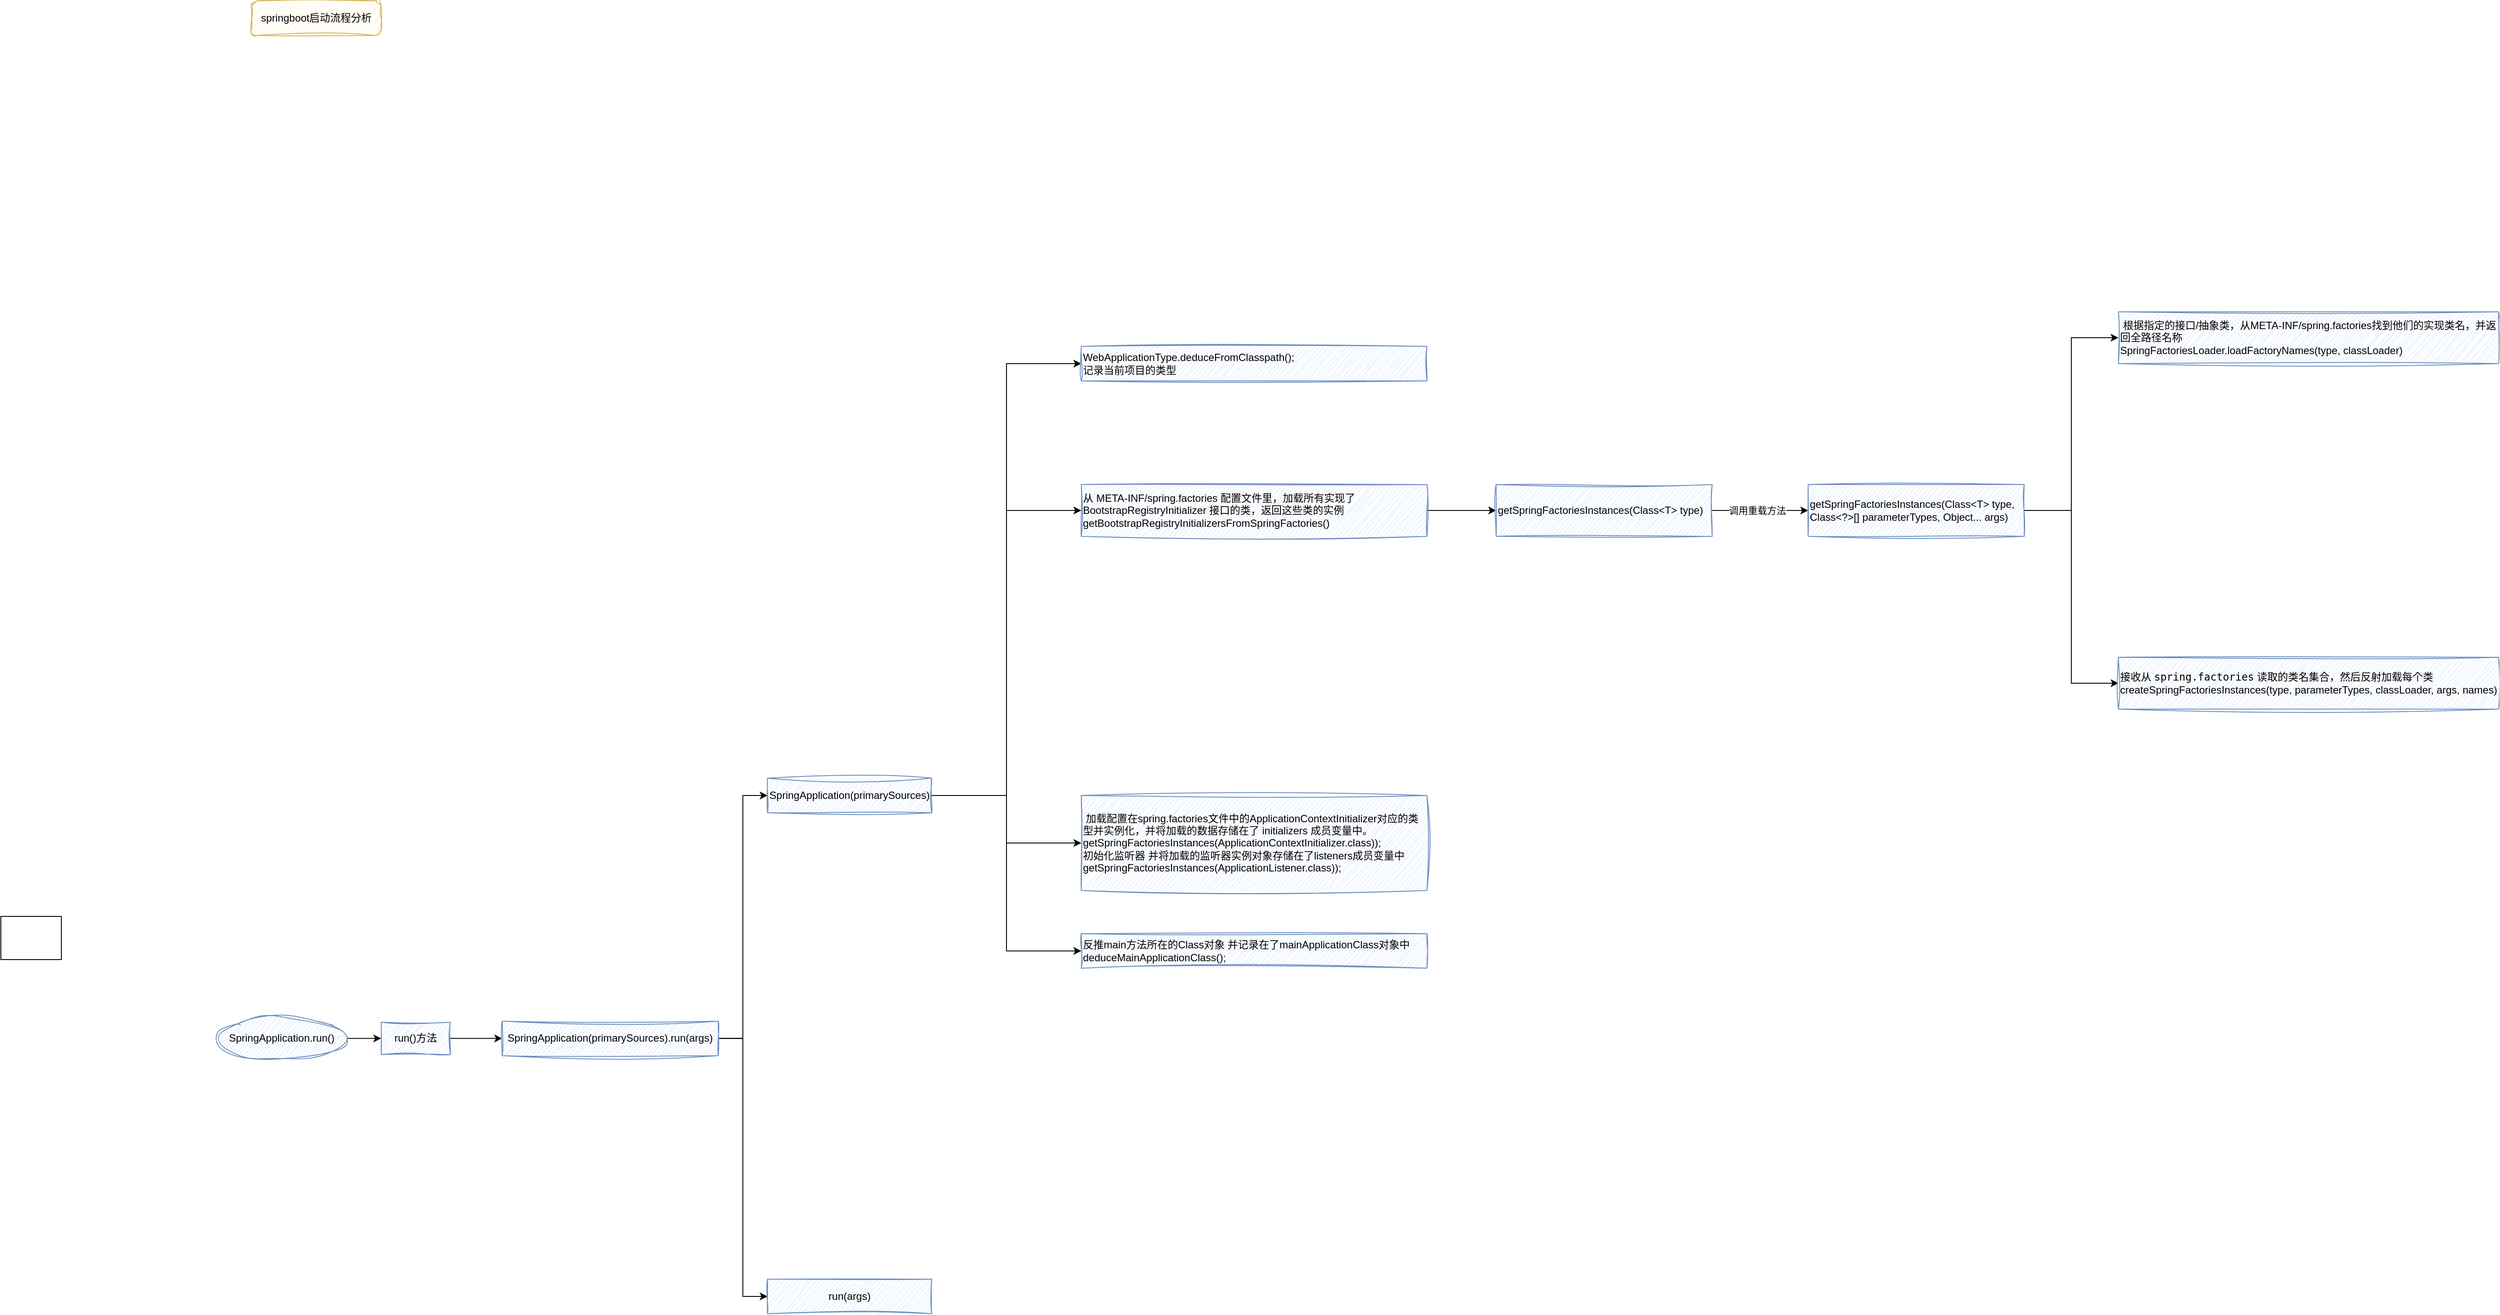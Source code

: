 <mxfile version="27.1.6">
  <diagram name="第 1 页" id="eMFeoTP_9UUyZn8uqYhF">
    <mxGraphModel dx="2040" dy="730" grid="1" gridSize="10" guides="1" tooltips="1" connect="1" arrows="1" fold="1" page="1" pageScale="1" pageWidth="827" pageHeight="1169" math="0" shadow="0">
      <root>
        <mxCell id="0" />
        <mxCell id="1" parent="0" />
        <mxCell id="Daa2gUxjf4LC8xl4a2z6-1" value="springboot启动流程分析" style="rounded=1;whiteSpace=wrap;html=1;fillColor=#fff2cc;strokeColor=#d6b656;sketch=1;curveFitting=1;jiggle=2;shadow=0;glass=0;" vertex="1" parent="1">
          <mxGeometry x="40" y="40" width="150" height="40" as="geometry" />
        </mxCell>
        <mxCell id="Daa2gUxjf4LC8xl4a2z6-2" value="" style="rounded=0;whiteSpace=wrap;html=1;" vertex="1" parent="1">
          <mxGeometry x="-250" y="1100" width="70" height="50" as="geometry" />
        </mxCell>
        <mxCell id="Daa2gUxjf4LC8xl4a2z6-6" value="" style="edgeStyle=orthogonalEdgeStyle;rounded=0;orthogonalLoop=1;jettySize=auto;html=1;" edge="1" parent="1" source="Daa2gUxjf4LC8xl4a2z6-4" target="Daa2gUxjf4LC8xl4a2z6-5">
          <mxGeometry relative="1" as="geometry" />
        </mxCell>
        <mxCell id="Daa2gUxjf4LC8xl4a2z6-4" value="SpringApplication.run()" style="strokeWidth=1;html=1;shape=mxgraph.flowchart.start_2;whiteSpace=wrap;fillColor=#dae8fc;strokeColor=#6c8ebf;sketch=1;curveFitting=1;jiggle=2;" vertex="1" parent="1">
          <mxGeometry y="1216.25" width="150" height="50" as="geometry" />
        </mxCell>
        <mxCell id="Daa2gUxjf4LC8xl4a2z6-15" style="edgeStyle=orthogonalEdgeStyle;rounded=0;orthogonalLoop=1;jettySize=auto;html=1;entryX=0;entryY=0.5;entryDx=0;entryDy=0;" edge="1" parent="1" source="Daa2gUxjf4LC8xl4a2z6-5" target="Daa2gUxjf4LC8xl4a2z6-14">
          <mxGeometry relative="1" as="geometry" />
        </mxCell>
        <mxCell id="Daa2gUxjf4LC8xl4a2z6-5" value="run()方法" style="whiteSpace=wrap;html=1;fillColor=#dae8fc;strokeColor=#6c8ebf;strokeWidth=1;sketch=1;curveFitting=1;jiggle=2;" vertex="1" parent="1">
          <mxGeometry x="190" y="1222.5" width="80" height="37.5" as="geometry" />
        </mxCell>
        <mxCell id="Daa2gUxjf4LC8xl4a2z6-20" style="edgeStyle=orthogonalEdgeStyle;rounded=0;orthogonalLoop=1;jettySize=auto;html=1;entryX=0;entryY=0.5;entryDx=0;entryDy=0;" edge="1" parent="1" source="Daa2gUxjf4LC8xl4a2z6-14" target="Daa2gUxjf4LC8xl4a2z6-19">
          <mxGeometry relative="1" as="geometry" />
        </mxCell>
        <mxCell id="Daa2gUxjf4LC8xl4a2z6-21" style="edgeStyle=orthogonalEdgeStyle;rounded=0;orthogonalLoop=1;jettySize=auto;html=1;entryX=0;entryY=0.5;entryDx=0;entryDy=0;" edge="1" parent="1" source="Daa2gUxjf4LC8xl4a2z6-14" target="Daa2gUxjf4LC8xl4a2z6-17">
          <mxGeometry relative="1" as="geometry" />
        </mxCell>
        <mxCell id="Daa2gUxjf4LC8xl4a2z6-14" value="SpringApplication(primarySources).run(args)" style="whiteSpace=wrap;html=1;fillColor=#dae8fc;strokeColor=#6c8ebf;strokeWidth=1;sketch=1;curveFitting=1;jiggle=2;" vertex="1" parent="1">
          <mxGeometry x="330" y="1221.25" width="250" height="40" as="geometry" />
        </mxCell>
        <mxCell id="Daa2gUxjf4LC8xl4a2z6-28" style="edgeStyle=orthogonalEdgeStyle;rounded=0;orthogonalLoop=1;jettySize=auto;html=1;entryX=0;entryY=0.5;entryDx=0;entryDy=0;" edge="1" parent="1" source="Daa2gUxjf4LC8xl4a2z6-17" target="Daa2gUxjf4LC8xl4a2z6-22">
          <mxGeometry relative="1" as="geometry" />
        </mxCell>
        <mxCell id="Daa2gUxjf4LC8xl4a2z6-29" style="edgeStyle=orthogonalEdgeStyle;rounded=0;orthogonalLoop=1;jettySize=auto;html=1;entryX=0;entryY=0.5;entryDx=0;entryDy=0;" edge="1" parent="1" source="Daa2gUxjf4LC8xl4a2z6-17" target="Daa2gUxjf4LC8xl4a2z6-25">
          <mxGeometry relative="1" as="geometry" />
        </mxCell>
        <mxCell id="Daa2gUxjf4LC8xl4a2z6-30" style="edgeStyle=orthogonalEdgeStyle;rounded=0;orthogonalLoop=1;jettySize=auto;html=1;entryX=0;entryY=0.5;entryDx=0;entryDy=0;" edge="1" parent="1" source="Daa2gUxjf4LC8xl4a2z6-17" target="Daa2gUxjf4LC8xl4a2z6-26">
          <mxGeometry relative="1" as="geometry" />
        </mxCell>
        <mxCell id="Daa2gUxjf4LC8xl4a2z6-31" style="edgeStyle=orthogonalEdgeStyle;rounded=0;orthogonalLoop=1;jettySize=auto;html=1;entryX=0;entryY=0.5;entryDx=0;entryDy=0;" edge="1" parent="1" source="Daa2gUxjf4LC8xl4a2z6-17" target="Daa2gUxjf4LC8xl4a2z6-27">
          <mxGeometry relative="1" as="geometry" />
        </mxCell>
        <mxCell id="Daa2gUxjf4LC8xl4a2z6-17" value="SpringApplication(primarySources)" style="whiteSpace=wrap;html=1;fillColor=#dae8fc;strokeColor=#6c8ebf;strokeWidth=1;sketch=1;curveFitting=1;jiggle=2;" vertex="1" parent="1">
          <mxGeometry x="637" y="940" width="190" height="40" as="geometry" />
        </mxCell>
        <mxCell id="Daa2gUxjf4LC8xl4a2z6-19" value="run(args)" style="whiteSpace=wrap;html=1;fillColor=#dae8fc;strokeColor=#6c8ebf;strokeWidth=1;sketch=1;curveFitting=1;jiggle=2;" vertex="1" parent="1">
          <mxGeometry x="637" y="1520" width="190" height="40" as="geometry" />
        </mxCell>
        <mxCell id="Daa2gUxjf4LC8xl4a2z6-22" value="WebApplicationType.deduceFromClasspath();&lt;br&gt;记录当前项目的类型" style="whiteSpace=wrap;html=1;fillColor=#dae8fc;strokeColor=#6c8ebf;strokeWidth=1;sketch=1;curveFitting=1;jiggle=2;align=left;" vertex="1" parent="1">
          <mxGeometry x="1000" y="440" width="400" height="40" as="geometry" />
        </mxCell>
        <mxCell id="Daa2gUxjf4LC8xl4a2z6-33" value="" style="edgeStyle=orthogonalEdgeStyle;rounded=0;orthogonalLoop=1;jettySize=auto;html=1;" edge="1" parent="1" source="Daa2gUxjf4LC8xl4a2z6-25" target="Daa2gUxjf4LC8xl4a2z6-32">
          <mxGeometry relative="1" as="geometry" />
        </mxCell>
        <mxCell id="Daa2gUxjf4LC8xl4a2z6-25" value="从 META-INF/spring.factories 配置文件里，加载所有实现了BootstrapRegistryInitializer 接口的类，返回这些类的实例&lt;br&gt;getBootstrapRegistryInitializersFromSpringFactories()" style="whiteSpace=wrap;html=1;fillColor=#dae8fc;strokeColor=#6c8ebf;strokeWidth=1;sketch=1;curveFitting=1;jiggle=2;align=left;" vertex="1" parent="1">
          <mxGeometry x="1000" y="600" width="400" height="60" as="geometry" />
        </mxCell>
        <mxCell id="Daa2gUxjf4LC8xl4a2z6-26" value="&lt;div&gt;&amp;nbsp;加载配置在spring.factories文件中的ApplicationContextInitializer对应的类型并实例化，&lt;span style=&quot;background-color: transparent; color: light-dark(rgb(0, 0, 0), rgb(255, 255, 255));&quot;&gt;并将加载的数据存储在了 initializers 成员变量中。&lt;/span&gt;&lt;span style=&quot;background-color: transparent; color: light-dark(rgb(0, 0, 0), rgb(255, 255, 255));&quot;&gt;getSpringFactoriesInstances(ApplicationContextInitializer.class));&lt;/span&gt;&lt;/div&gt;初始化监听器 并将加载的监听器实例对象存储在了listeners成员变量中&lt;br&gt;getSpringFactoriesInstances(ApplicationListener.class));" style="whiteSpace=wrap;html=1;fillColor=#dae8fc;strokeColor=#6c8ebf;strokeWidth=1;sketch=1;curveFitting=1;jiggle=2;align=left;" vertex="1" parent="1">
          <mxGeometry x="1000" y="960" width="400" height="110" as="geometry" />
        </mxCell>
        <mxCell id="Daa2gUxjf4LC8xl4a2z6-27" value="反推main方法所在的Class对象 并记录在了mainApplicationClass对象中&lt;br&gt;deduceMainApplicationClass();" style="whiteSpace=wrap;html=1;fillColor=#dae8fc;strokeColor=#6c8ebf;strokeWidth=1;sketch=1;curveFitting=1;jiggle=2;align=left;" vertex="1" parent="1">
          <mxGeometry x="1000" y="1120" width="400" height="40" as="geometry" />
        </mxCell>
        <mxCell id="Daa2gUxjf4LC8xl4a2z6-35" value="" style="edgeStyle=orthogonalEdgeStyle;rounded=0;orthogonalLoop=1;jettySize=auto;html=1;" edge="1" parent="1" source="Daa2gUxjf4LC8xl4a2z6-32" target="Daa2gUxjf4LC8xl4a2z6-34">
          <mxGeometry relative="1" as="geometry" />
        </mxCell>
        <mxCell id="Daa2gUxjf4LC8xl4a2z6-36" value="调用重载方法" style="edgeLabel;html=1;align=center;verticalAlign=middle;resizable=0;points=[];" vertex="1" connectable="0" parent="Daa2gUxjf4LC8xl4a2z6-35">
          <mxGeometry x="-0.075" relative="1" as="geometry">
            <mxPoint as="offset" />
          </mxGeometry>
        </mxCell>
        <mxCell id="Daa2gUxjf4LC8xl4a2z6-32" value="getSpringFactoriesInstances(Class&amp;lt;T&amp;gt; type)" style="whiteSpace=wrap;html=1;fillColor=#dae8fc;strokeColor=#6c8ebf;strokeWidth=1;sketch=1;curveFitting=1;jiggle=2;align=left;" vertex="1" parent="1">
          <mxGeometry x="1480" y="600" width="250" height="60" as="geometry" />
        </mxCell>
        <mxCell id="Daa2gUxjf4LC8xl4a2z6-40" style="edgeStyle=orthogonalEdgeStyle;rounded=0;orthogonalLoop=1;jettySize=auto;html=1;entryX=0;entryY=0.5;entryDx=0;entryDy=0;" edge="1" parent="1" source="Daa2gUxjf4LC8xl4a2z6-34" target="Daa2gUxjf4LC8xl4a2z6-37">
          <mxGeometry relative="1" as="geometry" />
        </mxCell>
        <mxCell id="Daa2gUxjf4LC8xl4a2z6-41" style="edgeStyle=orthogonalEdgeStyle;rounded=0;orthogonalLoop=1;jettySize=auto;html=1;entryX=0;entryY=0.5;entryDx=0;entryDy=0;" edge="1" parent="1" source="Daa2gUxjf4LC8xl4a2z6-34" target="Daa2gUxjf4LC8xl4a2z6-39">
          <mxGeometry relative="1" as="geometry" />
        </mxCell>
        <mxCell id="Daa2gUxjf4LC8xl4a2z6-34" value="getSpringFactoriesInstances(Class&amp;lt;T&amp;gt; type, Class&amp;lt;?&amp;gt;[] parameterTypes, Object... args)" style="whiteSpace=wrap;html=1;fillColor=#dae8fc;strokeColor=#6c8ebf;strokeWidth=1;sketch=1;curveFitting=1;jiggle=2;align=left;" vertex="1" parent="1">
          <mxGeometry x="1841" y="600" width="250" height="60" as="geometry" />
        </mxCell>
        <mxCell id="Daa2gUxjf4LC8xl4a2z6-37" value="&amp;nbsp;根据指定的接口/抽象类，从META-INF/spring.factories找到他们的实现类名，并返回全路径名称&lt;br&gt;SpringFactoriesLoader.loadFactoryNames(type, classLoader)" style="whiteSpace=wrap;html=1;fillColor=#dae8fc;strokeColor=#6c8ebf;strokeWidth=1;sketch=1;curveFitting=1;jiggle=2;align=left;" vertex="1" parent="1">
          <mxGeometry x="2200" y="400" width="440" height="60" as="geometry" />
        </mxCell>
        <mxCell id="Daa2gUxjf4LC8xl4a2z6-39" value="接收从 &lt;code data-end=&quot;1658&quot; data-start=&quot;1640&quot;&gt;spring.factories&lt;/code&gt; 读取的类名集合，然后反射加载每个类&lt;br&gt;createSpringFactoriesInstances(type, parameterTypes, classLoader, args, names)" style="whiteSpace=wrap;html=1;fillColor=#dae8fc;strokeColor=#6c8ebf;strokeWidth=1;sketch=1;curveFitting=1;jiggle=2;align=left;" vertex="1" parent="1">
          <mxGeometry x="2200" y="800" width="440" height="60" as="geometry" />
        </mxCell>
      </root>
    </mxGraphModel>
  </diagram>
</mxfile>
